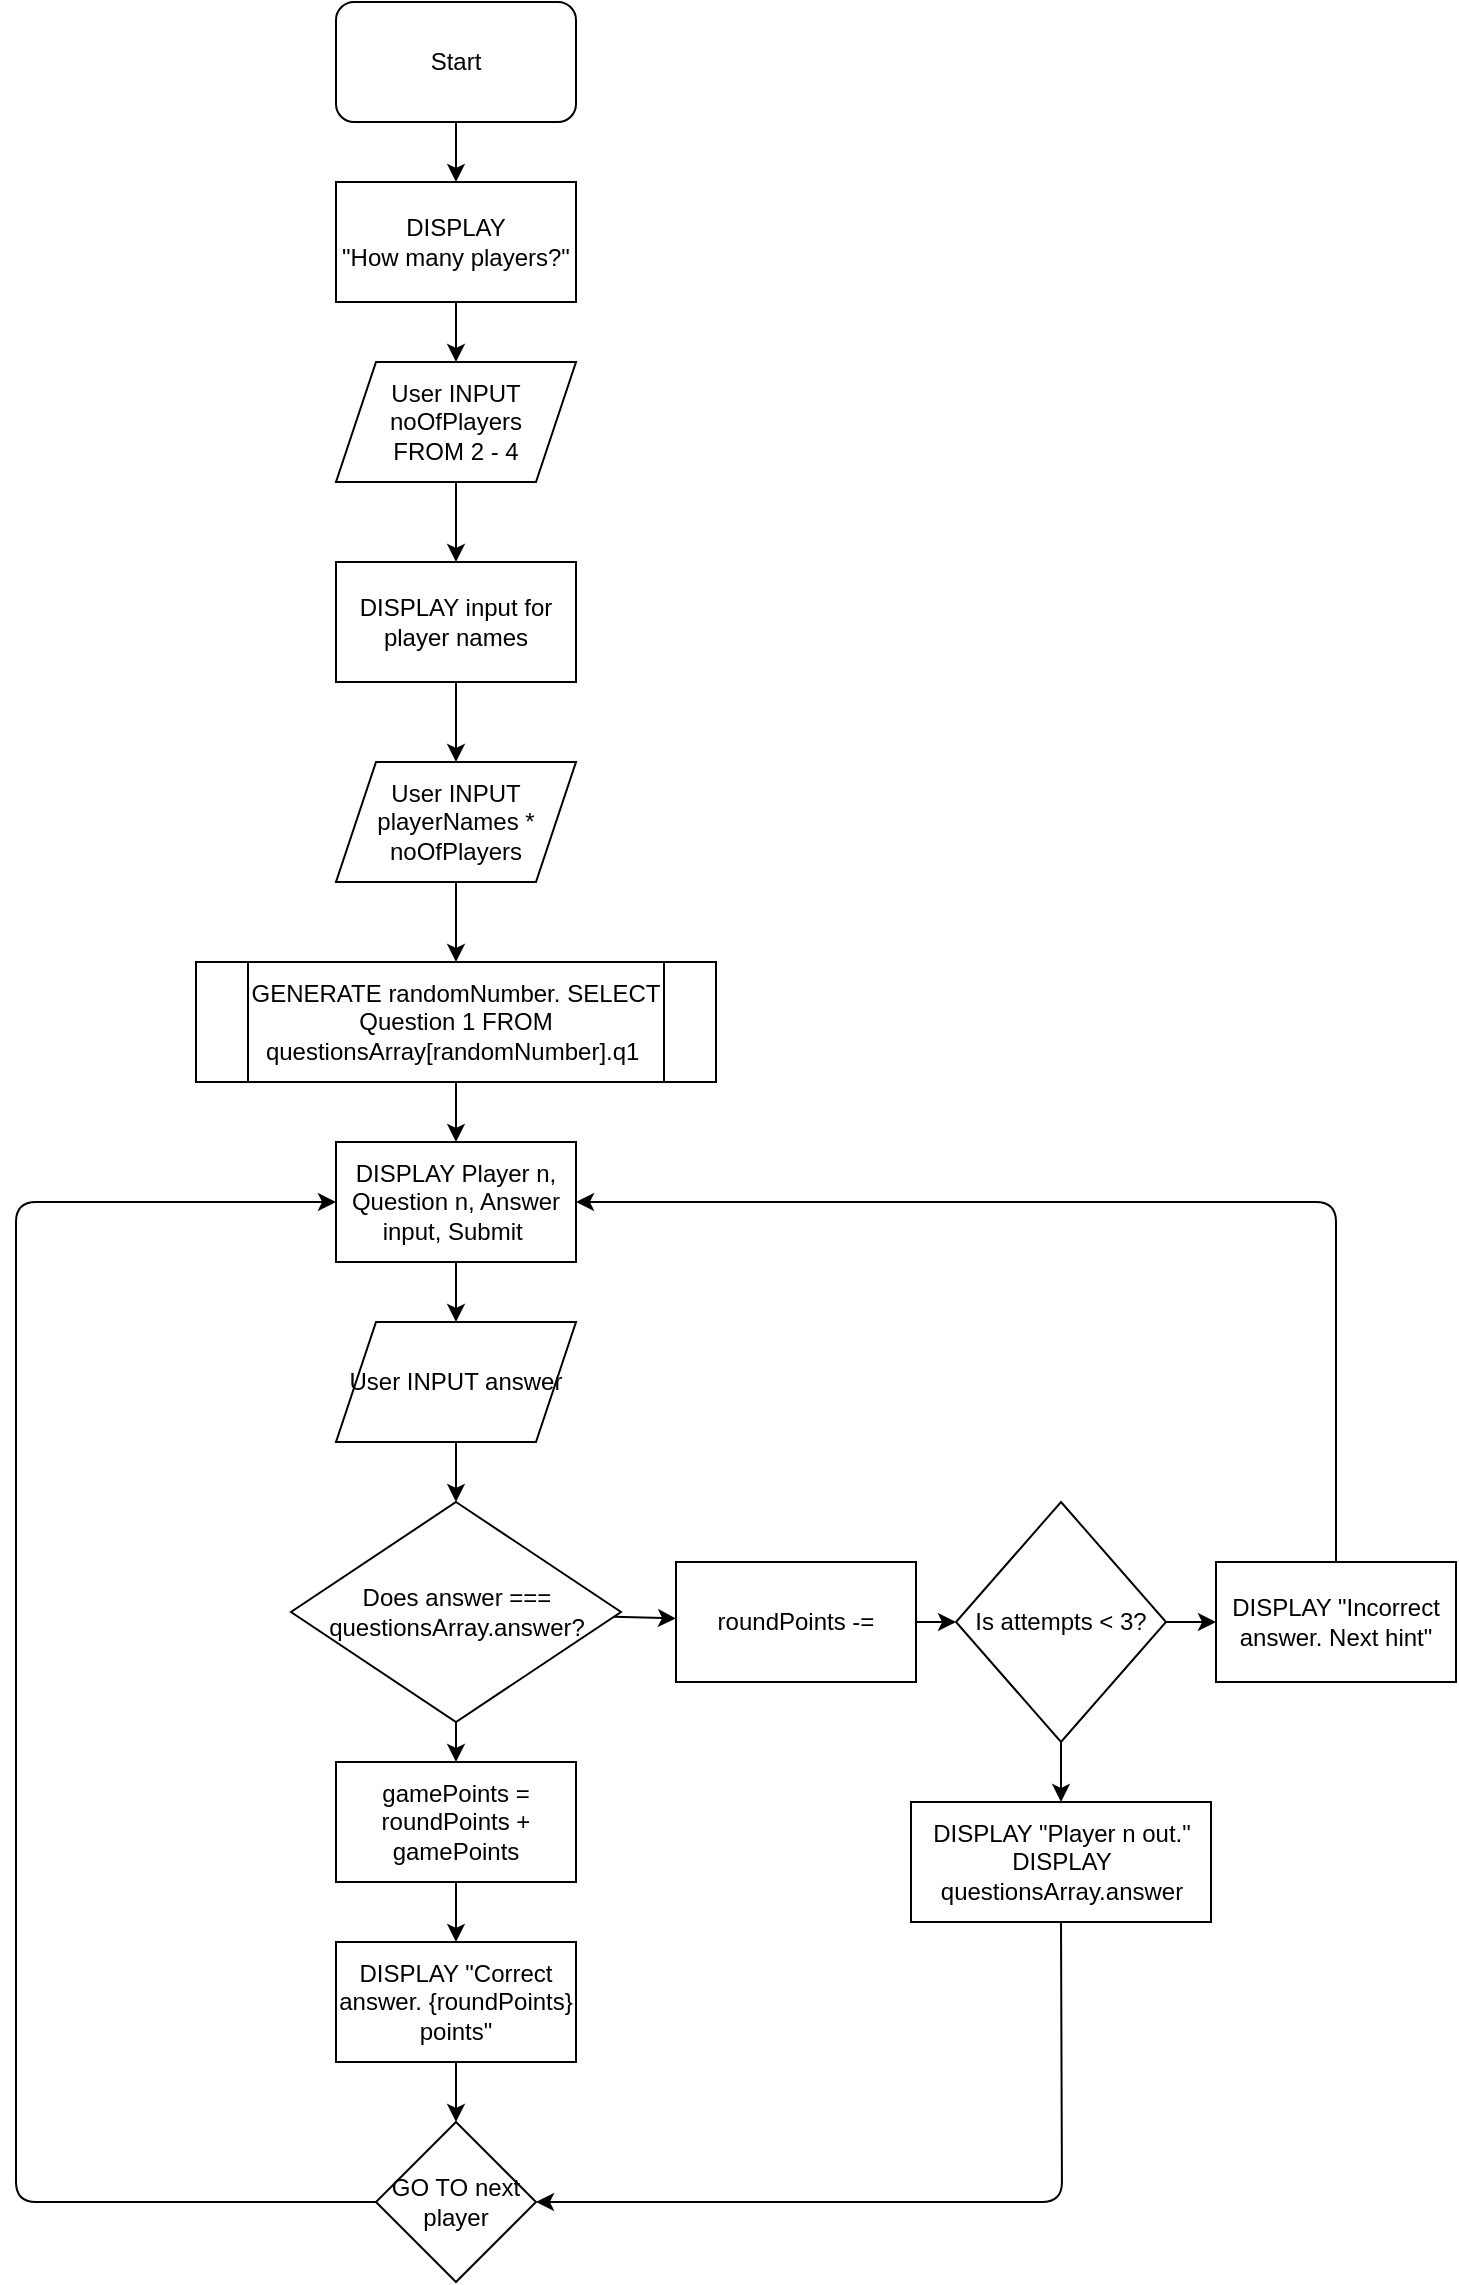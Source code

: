 <mxfile>
    <diagram id="oFJyWEjjrEflewhK7Y1M" name="Page-1">
        <mxGraphModel dx="908" dy="451" grid="1" gridSize="10" guides="1" tooltips="1" connect="1" arrows="1" fold="1" page="1" pageScale="1" pageWidth="827" pageHeight="1169" math="0" shadow="0">
            <root>
                <mxCell id="0"/>
                <mxCell id="1" parent="0"/>
                <mxCell id="6" value="" style="edgeStyle=none;html=1;" edge="1" parent="1" source="2" target="5">
                    <mxGeometry relative="1" as="geometry"/>
                </mxCell>
                <mxCell id="2" value="Start" style="rounded=1;whiteSpace=wrap;html=1;" vertex="1" parent="1">
                    <mxGeometry x="200" y="20" width="120" height="60" as="geometry"/>
                </mxCell>
                <mxCell id="12" value="" style="edgeStyle=none;html=1;" edge="1" parent="1" source="5" target="11">
                    <mxGeometry relative="1" as="geometry"/>
                </mxCell>
                <mxCell id="5" value="DISPLAY &lt;br&gt;&quot;How many players?&quot;" style="rounded=0;whiteSpace=wrap;html=1;" vertex="1" parent="1">
                    <mxGeometry x="200" y="110" width="120" height="60" as="geometry"/>
                </mxCell>
                <mxCell id="14" value="" style="edgeStyle=none;html=1;" edge="1" parent="1" source="11" target="13">
                    <mxGeometry relative="1" as="geometry"/>
                </mxCell>
                <mxCell id="11" value="User INPUT noOfPlayers&lt;br&gt;FROM 2 - 4" style="shape=parallelogram;perimeter=parallelogramPerimeter;whiteSpace=wrap;html=1;fixedSize=1;" vertex="1" parent="1">
                    <mxGeometry x="200" y="200" width="120" height="60" as="geometry"/>
                </mxCell>
                <mxCell id="16" value="" style="edgeStyle=none;html=1;" edge="1" parent="1" source="13" target="15">
                    <mxGeometry relative="1" as="geometry"/>
                </mxCell>
                <mxCell id="13" value="DISPLAY input for player names" style="whiteSpace=wrap;html=1;" vertex="1" parent="1">
                    <mxGeometry x="200" y="300" width="120" height="60" as="geometry"/>
                </mxCell>
                <mxCell id="18" value="" style="edgeStyle=none;html=1;" edge="1" parent="1" source="15" target="17">
                    <mxGeometry relative="1" as="geometry"/>
                </mxCell>
                <mxCell id="15" value="User INPUT playerNames * noOfPlayers" style="shape=parallelogram;perimeter=parallelogramPerimeter;whiteSpace=wrap;html=1;fixedSize=1;" vertex="1" parent="1">
                    <mxGeometry x="200" y="400" width="120" height="60" as="geometry"/>
                </mxCell>
                <mxCell id="20" value="" style="edgeStyle=none;html=1;" edge="1" parent="1" source="17" target="19">
                    <mxGeometry relative="1" as="geometry"/>
                </mxCell>
                <mxCell id="17" value="GENERATE randomNumber. SELECT Question 1 FROM questionsArray[randomNumber].q1&amp;nbsp;" style="shape=process;whiteSpace=wrap;html=1;backgroundOutline=1;" vertex="1" parent="1">
                    <mxGeometry x="130" y="500" width="260" height="60" as="geometry"/>
                </mxCell>
                <mxCell id="22" value="" style="edgeStyle=none;html=1;" edge="1" parent="1" source="19" target="21">
                    <mxGeometry relative="1" as="geometry"/>
                </mxCell>
                <mxCell id="19" value="DISPLAY Player n, Question n, Answer input, Submit&amp;nbsp;" style="whiteSpace=wrap;html=1;" vertex="1" parent="1">
                    <mxGeometry x="200" y="590" width="120" height="60" as="geometry"/>
                </mxCell>
                <mxCell id="24" value="" style="edgeStyle=none;html=1;" edge="1" parent="1" source="21" target="23">
                    <mxGeometry relative="1" as="geometry"/>
                </mxCell>
                <mxCell id="21" value="User INPUT answer" style="shape=parallelogram;perimeter=parallelogramPerimeter;whiteSpace=wrap;html=1;fixedSize=1;" vertex="1" parent="1">
                    <mxGeometry x="200" y="680" width="120" height="60" as="geometry"/>
                </mxCell>
                <mxCell id="34" value="" style="edgeStyle=none;html=1;" edge="1" parent="1" source="23" target="27">
                    <mxGeometry relative="1" as="geometry"/>
                </mxCell>
                <mxCell id="40" value="" style="edgeStyle=none;html=1;" edge="1" parent="1" source="23" target="39">
                    <mxGeometry relative="1" as="geometry"/>
                </mxCell>
                <mxCell id="23" value="Does answer === questionsArray.answer?" style="rhombus;whiteSpace=wrap;html=1;" vertex="1" parent="1">
                    <mxGeometry x="177.5" y="770" width="165" height="110" as="geometry"/>
                </mxCell>
                <mxCell id="35" value="" style="edgeStyle=none;html=1;" edge="1" parent="1" source="27" target="31">
                    <mxGeometry relative="1" as="geometry"/>
                </mxCell>
                <mxCell id="27" value="roundPoints -=" style="shape=parallelogram;perimeter=parallelogramPerimeter;whiteSpace=wrap;html=1;fixedSize=1;size=0;" vertex="1" parent="1">
                    <mxGeometry x="370" y="800" width="120" height="60" as="geometry"/>
                </mxCell>
                <mxCell id="37" style="edgeStyle=none;html=1;exitX=0.5;exitY=0;exitDx=0;exitDy=0;entryX=1;entryY=0.5;entryDx=0;entryDy=0;" edge="1" parent="1" source="29" target="19">
                    <mxGeometry relative="1" as="geometry">
                        <Array as="points">
                            <mxPoint x="700" y="620"/>
                        </Array>
                    </mxGeometry>
                </mxCell>
                <mxCell id="29" value="DISPLAY &quot;Incorrect answer. Next hint&quot;" style="whiteSpace=wrap;html=1;" vertex="1" parent="1">
                    <mxGeometry x="640" y="800" width="120" height="60" as="geometry"/>
                </mxCell>
                <mxCell id="36" value="" style="edgeStyle=none;html=1;" edge="1" parent="1" source="31" target="29">
                    <mxGeometry relative="1" as="geometry"/>
                </mxCell>
                <mxCell id="44" value="" style="edgeStyle=none;html=1;" edge="1" parent="1" source="31" target="43">
                    <mxGeometry relative="1" as="geometry"/>
                </mxCell>
                <mxCell id="31" value="Is attempts &amp;lt; 3?" style="rhombus;whiteSpace=wrap;html=1;" vertex="1" parent="1">
                    <mxGeometry x="510" y="770" width="105" height="120" as="geometry"/>
                </mxCell>
                <mxCell id="42" value="" style="edgeStyle=none;html=1;" edge="1" parent="1" source="39" target="41">
                    <mxGeometry relative="1" as="geometry"/>
                </mxCell>
                <mxCell id="39" value="gamePoints = roundPoints + gamePoints" style="whiteSpace=wrap;html=1;" vertex="1" parent="1">
                    <mxGeometry x="200" y="900" width="120" height="60" as="geometry"/>
                </mxCell>
                <mxCell id="46" value="" style="edgeStyle=none;html=1;" edge="1" parent="1" source="41" target="45">
                    <mxGeometry relative="1" as="geometry"/>
                </mxCell>
                <mxCell id="41" value="DISPLAY &quot;Correct answer. {roundPoints} points&quot;" style="whiteSpace=wrap;html=1;" vertex="1" parent="1">
                    <mxGeometry x="200" y="990" width="120" height="60" as="geometry"/>
                </mxCell>
                <mxCell id="47" style="edgeStyle=none;html=1;exitX=0.5;exitY=1;exitDx=0;exitDy=0;entryX=1;entryY=0.5;entryDx=0;entryDy=0;" edge="1" parent="1" source="43" target="45">
                    <mxGeometry relative="1" as="geometry">
                        <Array as="points">
                            <mxPoint x="563" y="1120"/>
                        </Array>
                    </mxGeometry>
                </mxCell>
                <mxCell id="43" value="DISPLAY &quot;Player n out.&quot;&lt;br&gt;DISPLAY questionsArray.answer" style="whiteSpace=wrap;html=1;" vertex="1" parent="1">
                    <mxGeometry x="487.5" y="920" width="150" height="60" as="geometry"/>
                </mxCell>
                <mxCell id="48" style="edgeStyle=none;html=1;exitX=0;exitY=0.5;exitDx=0;exitDy=0;entryX=0;entryY=0.5;entryDx=0;entryDy=0;" edge="1" parent="1" source="45" target="19">
                    <mxGeometry relative="1" as="geometry">
                        <mxPoint x="120" y="770" as="targetPoint"/>
                        <Array as="points">
                            <mxPoint x="40" y="1120"/>
                            <mxPoint x="40" y="620"/>
                        </Array>
                    </mxGeometry>
                </mxCell>
                <mxCell id="45" value="GO TO next player" style="rhombus;whiteSpace=wrap;html=1;" vertex="1" parent="1">
                    <mxGeometry x="220" y="1080" width="80" height="80" as="geometry"/>
                </mxCell>
            </root>
        </mxGraphModel>
    </diagram>
</mxfile>